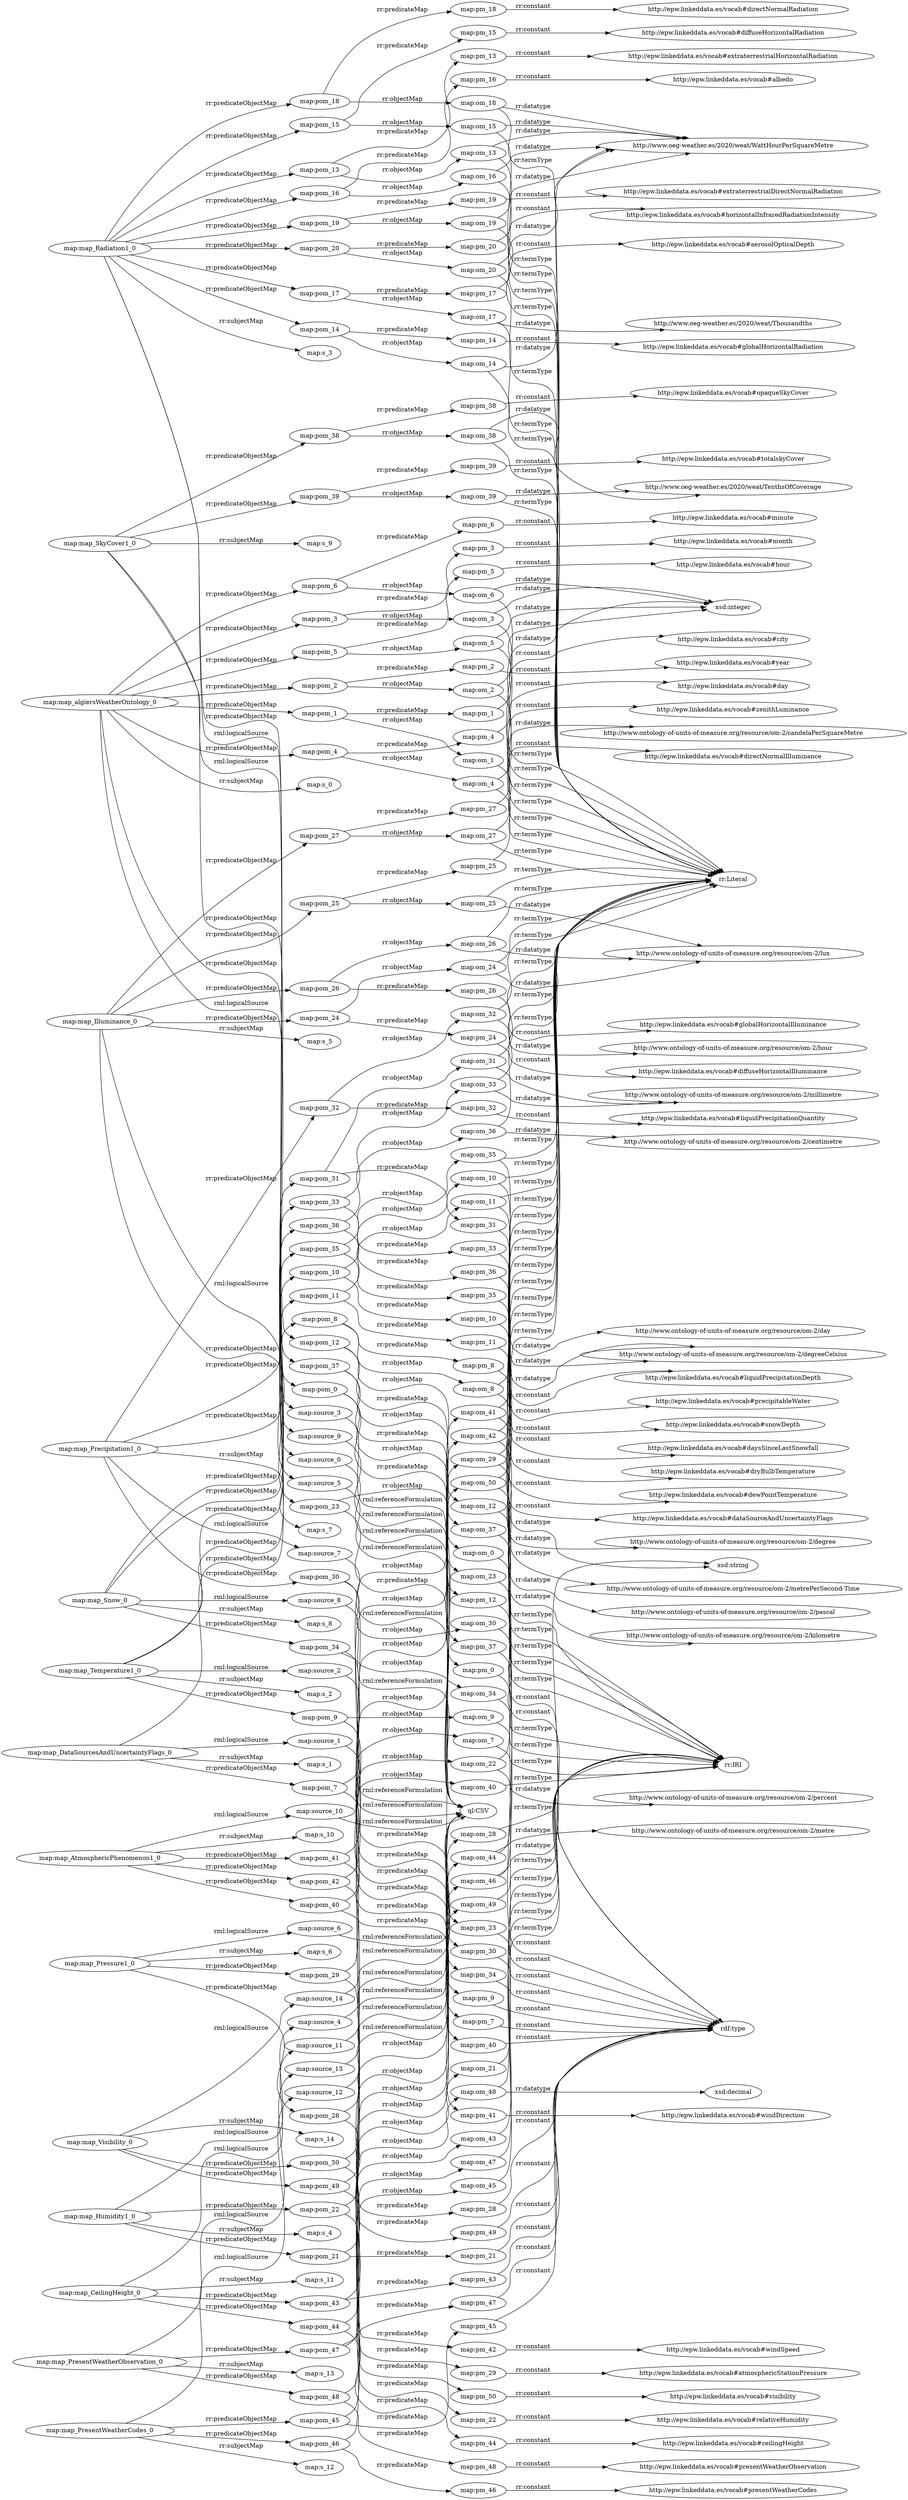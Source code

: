 digraph ar2dtool_diagram { 
rankdir=LR;
size="1501"
	"map:om_39" -> "http://www.oeg-weather.es/2020/weat/TenthsOfCoverage" [ label = "rr:datatype" ];
	"map:om_39" -> "rr:Literal" [ label = "rr:termType" ];
	"map:pm_36" -> "http://epw.linkeddata.es/vocab#snowDepth" [ label = "rr:constant" ];
	"map:om_18" -> "http://www.oeg-weather.es/2020/weat/WattHourPerSquareMetre" [ label = "rr:datatype" ];
	"map:om_18" -> "rr:Literal" [ label = "rr:termType" ];
	"map:pm_15" -> "http://epw.linkeddata.es/vocab#diffuseHorizontalRadiation" [ label = "rr:constant" ];
	"map:pom_49" -> "map:om_49" [ label = "rr:objectMap" ];
	"map:pom_49" -> "map:pm_49" [ label = "rr:predicateMap" ];
	"map:pom_28" -> "map:om_28" [ label = "rr:objectMap" ];
	"map:pom_28" -> "map:pm_28" [ label = "rr:predicateMap" ];
	"map:om_0" -> "rr:IRI" [ label = "rr:termType" ];
	"map:om_47" -> "rr:IRI" [ label = "rr:termType" ];
	"map:pm_44" -> "http://epw.linkeddata.es/vocab#ceilingHeight" [ label = "rr:constant" ];
	"map:om_26" -> "http://www.ontology-of-units-of-measure.org/resource/om-2/lux" [ label = "rr:datatype" ];
	"map:om_26" -> "rr:Literal" [ label = "rr:termType" ];
	"map:source_1" -> "ql:CSV" [ label = "rml:referenceFormulation" ];
	"map:pm_23" -> "rdf:type" [ label = "rr:constant" ];
	"map:pm_1" -> "http://epw.linkeddata.es/vocab#city" [ label = "rr:constant" ];
	"map:pom_36" -> "map:om_36" [ label = "rr:objectMap" ];
	"map:pom_36" -> "map:pm_36" [ label = "rr:predicateMap" ];
	"map:om_8" -> "xsd:string" [ label = "rr:datatype" ];
	"map:om_8" -> "rr:Literal" [ label = "rr:termType" ];
	"map:pom_15" -> "map:om_15" [ label = "rr:objectMap" ];
	"map:pom_15" -> "map:pm_15" [ label = "rr:predicateMap" ];
	"map:om_34" -> "rr:IRI" [ label = "rr:termType" ];
	"map:source_9" -> "ql:CSV" [ label = "rml:referenceFormulation" ];
	"map:pm_31" -> "http://epw.linkeddata.es/vocab#liquidPrecipitationDepth" [ label = "rr:constant" ];
	"map:om_13" -> "http://www.oeg-weather.es/2020/weat/WattHourPerSquareMetre" [ label = "rr:datatype" ];
	"map:om_13" -> "rr:Literal" [ label = "rr:termType" ];
	"map:pm_10" -> "http://epw.linkeddata.es/vocab#dryBulbTemperature" [ label = "rr:constant" ];
	"map:map_Precipitation1_0" -> "map:pom_33" [ label = "rr:predicateObjectMap" ];
	"map:map_Precipitation1_0" -> "map:pom_32" [ label = "rr:predicateObjectMap" ];
	"map:map_Precipitation1_0" -> "map:pom_31" [ label = "rr:predicateObjectMap" ];
	"map:map_Precipitation1_0" -> "map:pom_30" [ label = "rr:predicateObjectMap" ];
	"map:map_Precipitation1_0" -> "map:s_7" [ label = "rr:subjectMap" ];
	"map:map_Precipitation1_0" -> "map:source_7" [ label = "rml:logicalSource" ];
	"map:pm_9" -> "rdf:type" [ label = "rr:constant" ];
	"map:pom_6" -> "map:om_6" [ label = "rr:objectMap" ];
	"map:pom_6" -> "map:pm_6" [ label = "rr:predicateMap" ];
	"map:pom_44" -> "map:om_44" [ label = "rr:objectMap" ];
	"map:pom_44" -> "map:pm_44" [ label = "rr:predicateMap" ];
	"map:pom_23" -> "map:om_23" [ label = "rr:objectMap" ];
	"map:pom_23" -> "map:pm_23" [ label = "rr:predicateMap" ];
	"map:om_42" -> "http://www.ontology-of-units-of-measure.org/resource/om-2/metrePerSecond-Time" [ label = "rr:datatype" ];
	"map:om_42" -> "rr:Literal" [ label = "rr:termType" ];
	"map:pm_39" -> "http://epw.linkeddata.es/vocab#totalskyCover" [ label = "rr:constant" ];
	"map:om_21" -> "rr:IRI" [ label = "rr:termType" ];
	"map:pm_18" -> "http://epw.linkeddata.es/vocab#directNormalRadiation" [ label = "rr:constant" ];
	"map:pom_31" -> "map:om_31" [ label = "rr:objectMap" ];
	"map:pom_31" -> "map:pm_31" [ label = "rr:predicateMap" ];
	"map:om_3" -> "xsd:integer" [ label = "rr:datatype" ];
	"map:om_3" -> "rr:Literal" [ label = "rr:termType" ];
	"map:pom_10" -> "map:om_10" [ label = "rr:objectMap" ];
	"map:pom_10" -> "map:pm_10" [ label = "rr:predicateMap" ];
	"map:source_12" -> "ql:CSV" [ label = "rml:referenceFormulation" ];
	"map:om_50" -> "http://www.ontology-of-units-of-measure.org/resource/om-2/kilometre" [ label = "rr:datatype" ];
	"map:om_50" -> "rr:Literal" [ label = "rr:termType" ];
	"map:pm_47" -> "rdf:type" [ label = "rr:constant" ];
	"map:om_29" -> "http://www.ontology-of-units-of-measure.org/resource/om-2/pascal" [ label = "rr:datatype" ];
	"map:om_29" -> "rr:Literal" [ label = "rr:termType" ];
	"map:source_4" -> "ql:CSV" [ label = "rml:referenceFormulation" ];
	"map:pm_26" -> "http://epw.linkeddata.es/vocab#globalHorizontalIlluminance" [ label = "rr:constant" ];
	"map:pm_4" -> "http://epw.linkeddata.es/vocab#day" [ label = "rr:constant" ];
	"map:pom_1" -> "map:om_1" [ label = "rr:objectMap" ];
	"map:pom_1" -> "map:pm_1" [ label = "rr:predicateMap" ];
	"map:pom_39" -> "map:om_39" [ label = "rr:objectMap" ];
	"map:pom_39" -> "map:pm_39" [ label = "rr:predicateMap" ];
	"map:pom_18" -> "map:om_18" [ label = "rr:objectMap" ];
	"map:pom_18" -> "map:pm_18" [ label = "rr:predicateMap" ];
	"map:map_Temperature1_0" -> "map:pom_11" [ label = "rr:predicateObjectMap" ];
	"map:map_Temperature1_0" -> "map:pom_10" [ label = "rr:predicateObjectMap" ];
	"map:map_Temperature1_0" -> "map:pom_9" [ label = "rr:predicateObjectMap" ];
	"map:map_Temperature1_0" -> "map:s_2" [ label = "rr:subjectMap" ];
	"map:map_Temperature1_0" -> "map:source_2" [ label = "rml:logicalSource" ];
	"map:om_37" -> "rr:IRI" [ label = "rr:termType" ];
	"map:pm_34" -> "rdf:type" [ label = "rr:constant" ];
	"map:om_16" -> "http://www.oeg-weather.es/2020/weat/WattHourPerSquareMetre" [ label = "rr:datatype" ];
	"map:om_16" -> "rr:Literal" [ label = "rr:termType" ];
	"map:pm_13" -> "http://epw.linkeddata.es/vocab#extraterrestrialHorizontalRadiation" [ label = "rr:constant" ];
	"map:pom_9" -> "map:om_9" [ label = "rr:objectMap" ];
	"map:pom_9" -> "map:pm_9" [ label = "rr:predicateMap" ];
	"map:pom_47" -> "map:om_47" [ label = "rr:objectMap" ];
	"map:pom_47" -> "map:pm_47" [ label = "rr:predicateMap" ];
	"map:pom_26" -> "map:om_26" [ label = "rr:objectMap" ];
	"map:pom_26" -> "map:pm_26" [ label = "rr:predicateMap" ];
	"map:om_45" -> "rr:IRI" [ label = "rr:termType" ];
	"map:pm_42" -> "http://epw.linkeddata.es/vocab#windSpeed" [ label = "rr:constant" ];
	"map:om_24" -> "http://www.ontology-of-units-of-measure.org/resource/om-2/lux" [ label = "rr:datatype" ];
	"map:om_24" -> "rr:Literal" [ label = "rr:termType" ];
	"map:pm_21" -> "rdf:type" [ label = "rr:constant" ];
	"map:map_AtmosphericPhenomenon1_0" -> "map:pom_42" [ label = "rr:predicateObjectMap" ];
	"map:map_AtmosphericPhenomenon1_0" -> "map:pom_41" [ label = "rr:predicateObjectMap" ];
	"map:map_AtmosphericPhenomenon1_0" -> "map:pom_40" [ label = "rr:predicateObjectMap" ];
	"map:map_AtmosphericPhenomenon1_0" -> "map:s_10" [ label = "rr:subjectMap" ];
	"map:map_AtmosphericPhenomenon1_0" -> "map:source_10" [ label = "rml:logicalSource" ];
	"map:pom_34" -> "map:om_34" [ label = "rr:objectMap" ];
	"map:pom_34" -> "map:pm_34" [ label = "rr:predicateMap" ];
	"map:om_6" -> "xsd:integer" [ label = "rr:datatype" ];
	"map:om_6" -> "rr:Literal" [ label = "rr:termType" ];
	"map:pom_13" -> "map:om_13" [ label = "rr:objectMap" ];
	"map:pom_13" -> "map:pm_13" [ label = "rr:predicateMap" ];
	"map:pm_50" -> "http://epw.linkeddata.es/vocab#visibility" [ label = "rr:constant" ];
	"map:om_32" -> "http://www.ontology-of-units-of-measure.org/resource/om-2/hour" [ label = "rr:datatype" ];
	"map:om_32" -> "rr:Literal" [ label = "rr:termType" ];
	"map:pm_29" -> "http://epw.linkeddata.es/vocab#atmosphericStationPressure" [ label = "rr:constant" ];
	"map:source_7" -> "ql:CSV" [ label = "rml:referenceFormulation" ];
	"map:om_11" -> "http://www.ontology-of-units-of-measure.org/resource/om-2/degreeCelsius" [ label = "rr:datatype" ];
	"map:om_11" -> "rr:Literal" [ label = "rr:termType" ];
	"map:pm_7" -> "rdf:type" [ label = "rr:constant" ];
	"map:pom_4" -> "map:om_4" [ label = "rr:objectMap" ];
	"map:pom_4" -> "map:pm_4" [ label = "rr:predicateMap" ];
	"map:pom_42" -> "map:om_42" [ label = "rr:objectMap" ];
	"map:pom_42" -> "map:pm_42" [ label = "rr:predicateMap" ];
	"map:pom_21" -> "map:om_21" [ label = "rr:objectMap" ];
	"map:pom_21" -> "map:pm_21" [ label = "rr:predicateMap" ];
	"map:om_40" -> "rr:IRI" [ label = "rr:termType" ];
	"map:pm_37" -> "rdf:type" [ label = "rr:constant" ];
	"map:om_19" -> "http://www.oeg-weather.es/2020/weat/WattHourPerSquareMetre" [ label = "rr:datatype" ];
	"map:om_19" -> "rr:Literal" [ label = "rr:termType" ];
	"map:pm_16" -> "http://epw.linkeddata.es/vocab#albedo" [ label = "rr:constant" ];
	"map:pom_50" -> "map:om_50" [ label = "rr:objectMap" ];
	"map:pom_50" -> "map:pm_50" [ label = "rr:predicateMap" ];
	"map:map_Humidity1_0" -> "map:pom_22" [ label = "rr:predicateObjectMap" ];
	"map:map_Humidity1_0" -> "map:pom_21" [ label = "rr:predicateObjectMap" ];
	"map:map_Humidity1_0" -> "map:s_4" [ label = "rr:subjectMap" ];
	"map:map_Humidity1_0" -> "map:source_4" [ label = "rml:logicalSource" ];
	"map:pom_29" -> "map:om_29" [ label = "rr:objectMap" ];
	"map:pom_29" -> "map:pm_29" [ label = "rr:predicateMap" ];
	"map:om_1" -> "rr:Literal" [ label = "rr:termType" ];
	"map:source_10" -> "ql:CSV" [ label = "rml:referenceFormulation" ];
	"map:om_48" -> "xsd:decimal" [ label = "rr:datatype" ];
	"map:om_48" -> "rr:Literal" [ label = "rr:termType" ];
	"map:pm_45" -> "rdf:type" [ label = "rr:constant" ];
	"map:om_27" -> "http://www.ontology-of-units-of-measure.org/resource/om-2/candelaPerSquareMetre" [ label = "rr:datatype" ];
	"map:om_27" -> "rr:Literal" [ label = "rr:termType" ];
	"map:source_2" -> "ql:CSV" [ label = "rml:referenceFormulation" ];
	"map:pm_24" -> "http://epw.linkeddata.es/vocab#diffuseHorizontalIlluminance" [ label = "rr:constant" ];
	"map:map_DataSourcesAndUncertaintyFlags_0" -> "map:pom_8" [ label = "rr:predicateObjectMap" ];
	"map:map_DataSourcesAndUncertaintyFlags_0" -> "map:pom_7" [ label = "rr:predicateObjectMap" ];
	"map:map_DataSourcesAndUncertaintyFlags_0" -> "map:s_1" [ label = "rr:subjectMap" ];
	"map:map_DataSourcesAndUncertaintyFlags_0" -> "map:source_1" [ label = "rml:logicalSource" ];
	"map:pm_2" -> "http://epw.linkeddata.es/vocab#year" [ label = "rr:constant" ];
	"map:pom_37" -> "map:om_37" [ label = "rr:objectMap" ];
	"map:pom_37" -> "map:pm_37" [ label = "rr:predicateMap" ];
	"map:map_Snow_0" -> "map:pom_36" [ label = "rr:predicateObjectMap" ];
	"map:map_Snow_0" -> "map:pom_35" [ label = "rr:predicateObjectMap" ];
	"map:map_Snow_0" -> "map:pom_34" [ label = "rr:predicateObjectMap" ];
	"map:map_Snow_0" -> "map:s_8" [ label = "rr:subjectMap" ];
	"map:map_Snow_0" -> "map:source_8" [ label = "rml:logicalSource" ];
	"map:om_9" -> "rr:IRI" [ label = "rr:termType" ];
	"map:pom_16" -> "map:om_16" [ label = "rr:objectMap" ];
	"map:pom_16" -> "map:pm_16" [ label = "rr:predicateMap" ];
	"map:om_35" -> "http://www.ontology-of-units-of-measure.org/resource/om-2/day" [ label = "rr:datatype" ];
	"map:om_35" -> "rr:Literal" [ label = "rr:termType" ];
	"map:pm_32" -> "http://epw.linkeddata.es/vocab#liquidPrecipitationQuantity" [ label = "rr:constant" ];
	"map:om_14" -> "http://www.oeg-weather.es/2020/weat/WattHourPerSquareMetre" [ label = "rr:datatype" ];
	"map:om_14" -> "rr:Literal" [ label = "rr:termType" ];
	"map:pm_11" -> "http://epw.linkeddata.es/vocab#dewPointTemperature" [ label = "rr:constant" ];
	"map:pom_7" -> "map:om_7" [ label = "rr:objectMap" ];
	"map:pom_7" -> "map:pm_7" [ label = "rr:predicateMap" ];
	"map:pom_45" -> "map:om_45" [ label = "rr:objectMap" ];
	"map:pom_45" -> "map:pm_45" [ label = "rr:predicateMap" ];
	"map:pom_24" -> "map:om_24" [ label = "rr:objectMap" ];
	"map:pom_24" -> "map:pm_24" [ label = "rr:predicateMap" ];
	"map:om_43" -> "rr:IRI" [ label = "rr:termType" ];
	"map:pm_40" -> "rdf:type" [ label = "rr:constant" ];
	"map:om_22" -> "http://www.ontology-of-units-of-measure.org/resource/om-2/percent" [ label = "rr:datatype" ];
	"map:om_22" -> "rr:Literal" [ label = "rr:termType" ];
	"map:pm_19" -> "http://epw.linkeddata.es/vocab#extraterrestrialDirectNormalRadiation" [ label = "rr:constant" ];
	"map:pom_32" -> "map:om_32" [ label = "rr:objectMap" ];
	"map:pom_32" -> "map:pm_32" [ label = "rr:predicateMap" ];
	"map:om_4" -> "xsd:integer" [ label = "rr:datatype" ];
	"map:om_4" -> "rr:Literal" [ label = "rr:termType" ];
	"map:pom_11" -> "map:om_11" [ label = "rr:objectMap" ];
	"map:pom_11" -> "map:pm_11" [ label = "rr:predicateMap" ];
	"map:source_13" -> "ql:CSV" [ label = "rml:referenceFormulation" ];
	"map:pm_48" -> "http://epw.linkeddata.es/vocab#presentWeatherObservation" [ label = "rr:constant" ];
	"map:om_30" -> "rr:IRI" [ label = "rr:termType" ];
	"map:map_Illuminance_0" -> "map:pom_27" [ label = "rr:predicateObjectMap" ];
	"map:map_Illuminance_0" -> "map:pom_26" [ label = "rr:predicateObjectMap" ];
	"map:map_Illuminance_0" -> "map:pom_25" [ label = "rr:predicateObjectMap" ];
	"map:map_Illuminance_0" -> "map:pom_24" [ label = "rr:predicateObjectMap" ];
	"map:map_Illuminance_0" -> "map:pom_23" [ label = "rr:predicateObjectMap" ];
	"map:map_Illuminance_0" -> "map:s_5" [ label = "rr:subjectMap" ];
	"map:map_Illuminance_0" -> "map:source_5" [ label = "rml:logicalSource" ];
	"map:source_5" -> "ql:CSV" [ label = "rml:referenceFormulation" ];
	"map:pm_27" -> "http://epw.linkeddata.es/vocab#zenithLuminance" [ label = "rr:constant" ];
	"map:map_Radiation1_0" -> "map:pom_12" [ label = "rr:predicateObjectMap" ];
	"map:map_Radiation1_0" -> "map:pom_18" [ label = "rr:predicateObjectMap" ];
	"map:map_Radiation1_0" -> "map:pom_13" [ label = "rr:predicateObjectMap" ];
	"map:map_Radiation1_0" -> "map:pom_20" [ label = "rr:predicateObjectMap" ];
	"map:map_Radiation1_0" -> "map:pom_19" [ label = "rr:predicateObjectMap" ];
	"map:map_Radiation1_0" -> "map:source_3" [ label = "rml:logicalSource" ];
	"map:map_Radiation1_0" -> "map:pom_16" [ label = "rr:predicateObjectMap" ];
	"map:map_Radiation1_0" -> "map:pom_17" [ label = "rr:predicateObjectMap" ];
	"map:map_Radiation1_0" -> "map:pom_14" [ label = "rr:predicateObjectMap" ];
	"map:map_Radiation1_0" -> "map:s_3" [ label = "rr:subjectMap" ];
	"map:map_Radiation1_0" -> "map:pom_15" [ label = "rr:predicateObjectMap" ];
	"map:pm_5" -> "http://epw.linkeddata.es/vocab#hour" [ label = "rr:constant" ];
	"map:pom_2" -> "map:om_2" [ label = "rr:objectMap" ];
	"map:pom_2" -> "map:pm_2" [ label = "rr:predicateMap" ];
	"map:pom_40" -> "map:om_40" [ label = "rr:objectMap" ];
	"map:pom_40" -> "map:pm_40" [ label = "rr:predicateMap" ];
	"map:pom_19" -> "map:om_19" [ label = "rr:objectMap" ];
	"map:pom_19" -> "map:pm_19" [ label = "rr:predicateMap" ];
	"map:map_Visibility_0" -> "map:pom_50" [ label = "rr:predicateObjectMap" ];
	"map:map_Visibility_0" -> "map:pom_49" [ label = "rr:predicateObjectMap" ];
	"map:map_Visibility_0" -> "map:s_14" [ label = "rr:subjectMap" ];
	"map:map_Visibility_0" -> "map:source_14" [ label = "rml:logicalSource" ];
	"map:om_38" -> "http://www.oeg-weather.es/2020/weat/TenthsOfCoverage" [ label = "rr:datatype" ];
	"map:om_38" -> "rr:Literal" [ label = "rr:termType" ];
	"map:pm_35" -> "http://epw.linkeddata.es/vocab#daysSinceLastSnowfall" [ label = "rr:constant" ];
	"map:om_17" -> "http://www.oeg-weather.es/2020/weat/Thousandths" [ label = "rr:datatype" ];
	"map:om_17" -> "rr:Literal" [ label = "rr:termType" ];
	"map:pm_14" -> "http://epw.linkeddata.es/vocab#globalHorizontalRadiation" [ label = "rr:constant" ];
	"map:pom_48" -> "map:om_48" [ label = "rr:objectMap" ];
	"map:pom_48" -> "map:pm_48" [ label = "rr:predicateMap" ];
	"map:map_algiersWeatherOntology_0" -> "map:pom_1" [ label = "rr:predicateObjectMap" ];
	"map:map_algiersWeatherOntology_0" -> "map:source_0" [ label = "rml:logicalSource" ];
	"map:map_algiersWeatherOntology_0" -> "map:s_0" [ label = "rr:subjectMap" ];
	"map:map_algiersWeatherOntology_0" -> "map:pom_4" [ label = "rr:predicateObjectMap" ];
	"map:map_algiersWeatherOntology_0" -> "map:pom_6" [ label = "rr:predicateObjectMap" ];
	"map:map_algiersWeatherOntology_0" -> "map:pom_2" [ label = "rr:predicateObjectMap" ];
	"map:map_algiersWeatherOntology_0" -> "map:pom_5" [ label = "rr:predicateObjectMap" ];
	"map:map_algiersWeatherOntology_0" -> "map:pom_3" [ label = "rr:predicateObjectMap" ];
	"map:map_algiersWeatherOntology_0" -> "map:pom_0" [ label = "rr:predicateObjectMap" ];
	"map:pom_27" -> "map:om_27" [ label = "rr:objectMap" ];
	"map:pom_27" -> "map:pm_27" [ label = "rr:predicateMap" ];
	"map:map_Pressure1_0" -> "map:pom_29" [ label = "rr:predicateObjectMap" ];
	"map:map_Pressure1_0" -> "map:pom_28" [ label = "rr:predicateObjectMap" ];
	"map:map_Pressure1_0" -> "map:s_6" [ label = "rr:subjectMap" ];
	"map:map_Pressure1_0" -> "map:source_6" [ label = "rml:logicalSource" ];
	"map:om_46" -> "xsd:string" [ label = "rr:datatype" ];
	"map:om_46" -> "rr:Literal" [ label = "rr:termType" ];
	"map:pm_43" -> "rdf:type" [ label = "rr:constant" ];
	"map:om_25" -> "http://www.ontology-of-units-of-measure.org/resource/om-2/lux" [ label = "rr:datatype" ];
	"map:om_25" -> "rr:Literal" [ label = "rr:termType" ];
	"map:source_0" -> "ql:CSV" [ label = "rml:referenceFormulation" ];
	"map:pm_22" -> "http://epw.linkeddata.es/vocab#relativeHumidity" [ label = "rr:constant" ];
	"map:pm_0" -> "rdf:type" [ label = "rr:constant" ];
	"map:pom_35" -> "map:om_35" [ label = "rr:objectMap" ];
	"map:pom_35" -> "map:pm_35" [ label = "rr:predicateMap" ];
	"map:om_7" -> "rr:IRI" [ label = "rr:termType" ];
	"map:pom_14" -> "map:om_14" [ label = "rr:objectMap" ];
	"map:pom_14" -> "map:pm_14" [ label = "rr:predicateMap" ];
	"map:map_CeilingHeight_0" -> "map:pom_44" [ label = "rr:predicateObjectMap" ];
	"map:map_CeilingHeight_0" -> "map:pom_43" [ label = "rr:predicateObjectMap" ];
	"map:map_CeilingHeight_0" -> "map:s_11" [ label = "rr:subjectMap" ];
	"map:map_CeilingHeight_0" -> "map:source_11" [ label = "rml:logicalSource" ];
	"map:om_33" -> "http://www.ontology-of-units-of-measure.org/resource/om-2/millimetre" [ label = "rr:datatype" ];
	"map:om_33" -> "rr:Literal" [ label = "rr:termType" ];
	"map:source_8" -> "ql:CSV" [ label = "rml:referenceFormulation" ];
	"map:pm_30" -> "rdf:type" [ label = "rr:constant" ];
	"map:om_12" -> "rr:IRI" [ label = "rr:termType" ];
	"map:pm_8" -> "http://epw.linkeddata.es/vocab#dataSourceAndUncertaintyFlags" [ label = "rr:constant" ];
	"map:pom_5" -> "map:om_5" [ label = "rr:objectMap" ];
	"map:pom_5" -> "map:pm_5" [ label = "rr:predicateMap" ];
	"map:pom_43" -> "map:om_43" [ label = "rr:objectMap" ];
	"map:pom_43" -> "map:pm_43" [ label = "rr:predicateMap" ];
	"map:pom_22" -> "map:om_22" [ label = "rr:objectMap" ];
	"map:pom_22" -> "map:pm_22" [ label = "rr:predicateMap" ];
	"map:om_41" -> "http://www.ontology-of-units-of-measure.org/resource/om-2/degree" [ label = "rr:datatype" ];
	"map:om_41" -> "rr:Literal" [ label = "rr:termType" ];
	"map:om_20" -> "http://www.oeg-weather.es/2020/weat/WattHourPerSquareMetre" [ label = "rr:datatype" ];
	"map:om_20" -> "rr:Literal" [ label = "rr:termType" ];
	"map:pm_38" -> "http://epw.linkeddata.es/vocab#opaqueSkyCover" [ label = "rr:constant" ];
	"map:pm_17" -> "http://epw.linkeddata.es/vocab#aerosolOpticalDepth" [ label = "rr:constant" ];
	"map:map_SkyCover1_0" -> "map:pom_39" [ label = "rr:predicateObjectMap" ];
	"map:map_SkyCover1_0" -> "map:pom_38" [ label = "rr:predicateObjectMap" ];
	"map:map_SkyCover1_0" -> "map:pom_37" [ label = "rr:predicateObjectMap" ];
	"map:map_SkyCover1_0" -> "map:s_9" [ label = "rr:subjectMap" ];
	"map:map_SkyCover1_0" -> "map:source_9" [ label = "rml:logicalSource" ];
	"map:pom_30" -> "map:om_30" [ label = "rr:objectMap" ];
	"map:pom_30" -> "map:pm_30" [ label = "rr:predicateMap" ];
	"map:om_2" -> "xsd:integer" [ label = "rr:datatype" ];
	"map:om_2" -> "rr:Literal" [ label = "rr:termType" ];
	"map:source_11" -> "ql:CSV" [ label = "rml:referenceFormulation" ];
	"map:om_49" -> "rr:IRI" [ label = "rr:termType" ];
	"map:pm_46" -> "http://epw.linkeddata.es/vocab#presentWeatherCodes" [ label = "rr:constant" ];
	"map:om_28" -> "rr:IRI" [ label = "rr:termType" ];
	"map:source_3" -> "ql:CSV" [ label = "rml:referenceFormulation" ];
	"map:pm_25" -> "http://epw.linkeddata.es/vocab#directNormalIlluminance" [ label = "rr:constant" ];
	"map:pm_3" -> "http://epw.linkeddata.es/vocab#month" [ label = "rr:constant" ];
	"map:pom_0" -> "map:om_0" [ label = "rr:objectMap" ];
	"map:pom_0" -> "map:pm_0" [ label = "rr:predicateMap" ];
	"map:pom_38" -> "map:om_38" [ label = "rr:objectMap" ];
	"map:pom_38" -> "map:pm_38" [ label = "rr:predicateMap" ];
	"map:pom_17" -> "map:om_17" [ label = "rr:objectMap" ];
	"map:pom_17" -> "map:pm_17" [ label = "rr:predicateMap" ];
	"map:map_PresentWeatherObservation_0" -> "map:pom_48" [ label = "rr:predicateObjectMap" ];
	"map:map_PresentWeatherObservation_0" -> "map:pom_47" [ label = "rr:predicateObjectMap" ];
	"map:map_PresentWeatherObservation_0" -> "map:s_13" [ label = "rr:subjectMap" ];
	"map:map_PresentWeatherObservation_0" -> "map:source_13" [ label = "rml:logicalSource" ];
	"map:om_36" -> "http://www.ontology-of-units-of-measure.org/resource/om-2/centimetre" [ label = "rr:datatype" ];
	"map:om_36" -> "rr:Literal" [ label = "rr:termType" ];
	"map:pm_33" -> "http://epw.linkeddata.es/vocab#precipitableWater" [ label = "rr:constant" ];
	"map:om_15" -> "http://www.oeg-weather.es/2020/weat/WattHourPerSquareMetre" [ label = "rr:datatype" ];
	"map:om_15" -> "rr:Literal" [ label = "rr:termType" ];
	"map:pm_12" -> "rdf:type" [ label = "rr:constant" ];
	"map:pom_8" -> "map:om_8" [ label = "rr:objectMap" ];
	"map:pom_8" -> "map:pm_8" [ label = "rr:predicateMap" ];
	"map:pom_46" -> "map:om_46" [ label = "rr:objectMap" ];
	"map:pom_46" -> "map:pm_46" [ label = "rr:predicateMap" ];
	"map:pom_25" -> "map:om_25" [ label = "rr:objectMap" ];
	"map:pom_25" -> "map:pm_25" [ label = "rr:predicateMap" ];
	"map:om_44" -> "http://www.ontology-of-units-of-measure.org/resource/om-2/metre" [ label = "rr:datatype" ];
	"map:om_44" -> "rr:Literal" [ label = "rr:termType" ];
	"map:pm_41" -> "http://epw.linkeddata.es/vocab#windDirection" [ label = "rr:constant" ];
	"map:om_23" -> "rr:IRI" [ label = "rr:termType" ];
	"map:pm_20" -> "http://epw.linkeddata.es/vocab#horizontalInfraredRadiationIntensity" [ label = "rr:constant" ];
	"map:map_PresentWeatherCodes_0" -> "map:pom_46" [ label = "rr:predicateObjectMap" ];
	"map:map_PresentWeatherCodes_0" -> "map:pom_45" [ label = "rr:predicateObjectMap" ];
	"map:map_PresentWeatherCodes_0" -> "map:s_12" [ label = "rr:subjectMap" ];
	"map:map_PresentWeatherCodes_0" -> "map:source_12" [ label = "rml:logicalSource" ];
	"map:pom_33" -> "map:om_33" [ label = "rr:objectMap" ];
	"map:pom_33" -> "map:pm_33" [ label = "rr:predicateMap" ];
	"map:om_5" -> "xsd:integer" [ label = "rr:datatype" ];
	"map:om_5" -> "rr:Literal" [ label = "rr:termType" ];
	"map:pom_12" -> "map:om_12" [ label = "rr:objectMap" ];
	"map:pom_12" -> "map:pm_12" [ label = "rr:predicateMap" ];
	"map:source_14" -> "ql:CSV" [ label = "rml:referenceFormulation" ];
	"map:pm_49" -> "rdf:type" [ label = "rr:constant" ];
	"map:om_31" -> "http://www.ontology-of-units-of-measure.org/resource/om-2/millimetre" [ label = "rr:datatype" ];
	"map:om_31" -> "rr:Literal" [ label = "rr:termType" ];
	"map:pm_28" -> "rdf:type" [ label = "rr:constant" ];
	"map:source_6" -> "ql:CSV" [ label = "rml:referenceFormulation" ];
	"map:om_10" -> "http://www.ontology-of-units-of-measure.org/resource/om-2/degreeCelsius" [ label = "rr:datatype" ];
	"map:om_10" -> "rr:Literal" [ label = "rr:termType" ];
	"map:pm_6" -> "http://epw.linkeddata.es/vocab#minute" [ label = "rr:constant" ];
	"map:pom_3" -> "map:om_3" [ label = "rr:objectMap" ];
	"map:pom_3" -> "map:pm_3" [ label = "rr:predicateMap" ];
	"map:pom_41" -> "map:om_41" [ label = "rr:objectMap" ];
	"map:pom_41" -> "map:pm_41" [ label = "rr:predicateMap" ];
	"map:pom_20" -> "map:om_20" [ label = "rr:objectMap" ];
	"map:pom_20" -> "map:pm_20" [ label = "rr:predicateMap" ];

}
